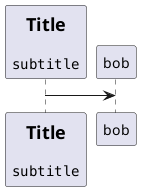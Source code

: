 @startuml
participant participant [
    =Title
  
    ""subtitle""
]
participant bob
participant -> bob
@enduml
